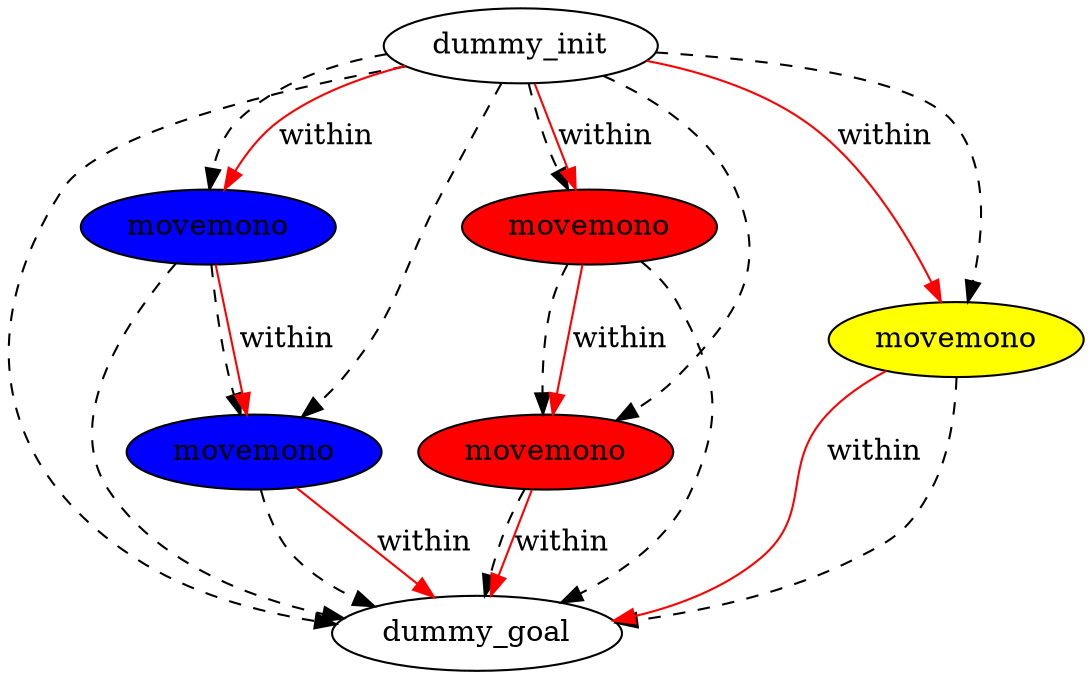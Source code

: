 digraph {
	"08edd1e3-31a0-932f-4c79-71ec9e9228e0" [label=dummy_init fillcolor=white style=filled]
	"751cc652-80fc-1f5d-23b7-6e4069007510" [label=dummy_goal fillcolor=white style=filled]
	"ea2df78b-2ff4-98cd-04ba-d7ba9e146912" [label=movemono fillcolor=blue style=filled]
	"24eae8ec-c73e-a2d4-b48d-4f4419e37617" [label=movemono fillcolor=red style=filled]
	"d5d9e0ca-c348-a936-d713-88fbbe91ed4e" [label=movemono fillcolor=red style=filled]
	"3df8d793-61ff-3ed9-3384-c6a4aba3a5ee" [label=movemono fillcolor=yellow style=filled]
	"861a9188-aa91-302f-5bc8-21129e1d7675" [label=movemono fillcolor=blue style=filled]
	"861a9188-aa91-302f-5bc8-21129e1d7675" -> "ea2df78b-2ff4-98cd-04ba-d7ba9e146912" [color=black style=dashed]
	"861a9188-aa91-302f-5bc8-21129e1d7675" -> "751cc652-80fc-1f5d-23b7-6e4069007510" [color=black style=dashed]
	"08edd1e3-31a0-932f-4c79-71ec9e9228e0" -> "d5d9e0ca-c348-a936-d713-88fbbe91ed4e" [color=black style=dashed]
	"ea2df78b-2ff4-98cd-04ba-d7ba9e146912" -> "751cc652-80fc-1f5d-23b7-6e4069007510" [color=black style=dashed]
	"08edd1e3-31a0-932f-4c79-71ec9e9228e0" -> "861a9188-aa91-302f-5bc8-21129e1d7675" [color=black style=dashed]
	"d5d9e0ca-c348-a936-d713-88fbbe91ed4e" -> "751cc652-80fc-1f5d-23b7-6e4069007510" [color=black style=dashed]
	"08edd1e3-31a0-932f-4c79-71ec9e9228e0" -> "ea2df78b-2ff4-98cd-04ba-d7ba9e146912" [color=black style=dashed]
	"08edd1e3-31a0-932f-4c79-71ec9e9228e0" -> "751cc652-80fc-1f5d-23b7-6e4069007510" [color=black style=dashed]
	"3df8d793-61ff-3ed9-3384-c6a4aba3a5ee" -> "751cc652-80fc-1f5d-23b7-6e4069007510" [color=black style=dashed]
	"24eae8ec-c73e-a2d4-b48d-4f4419e37617" -> "751cc652-80fc-1f5d-23b7-6e4069007510" [color=black style=dashed]
	"d5d9e0ca-c348-a936-d713-88fbbe91ed4e" -> "24eae8ec-c73e-a2d4-b48d-4f4419e37617" [color=black style=dashed]
	"08edd1e3-31a0-932f-4c79-71ec9e9228e0" -> "24eae8ec-c73e-a2d4-b48d-4f4419e37617" [color=black style=dashed]
	"08edd1e3-31a0-932f-4c79-71ec9e9228e0" -> "3df8d793-61ff-3ed9-3384-c6a4aba3a5ee" [color=black style=dashed]
	"ea2df78b-2ff4-98cd-04ba-d7ba9e146912" -> "751cc652-80fc-1f5d-23b7-6e4069007510" [label=within color=red]
	"24eae8ec-c73e-a2d4-b48d-4f4419e37617" -> "751cc652-80fc-1f5d-23b7-6e4069007510" [label=within color=red]
	"08edd1e3-31a0-932f-4c79-71ec9e9228e0" -> "3df8d793-61ff-3ed9-3384-c6a4aba3a5ee" [label=within color=red]
	"08edd1e3-31a0-932f-4c79-71ec9e9228e0" -> "861a9188-aa91-302f-5bc8-21129e1d7675" [label=within color=red]
	"d5d9e0ca-c348-a936-d713-88fbbe91ed4e" -> "24eae8ec-c73e-a2d4-b48d-4f4419e37617" [label=within color=red]
	"08edd1e3-31a0-932f-4c79-71ec9e9228e0" -> "d5d9e0ca-c348-a936-d713-88fbbe91ed4e" [label=within color=red]
	"861a9188-aa91-302f-5bc8-21129e1d7675" -> "ea2df78b-2ff4-98cd-04ba-d7ba9e146912" [label=within color=red]
	"3df8d793-61ff-3ed9-3384-c6a4aba3a5ee" -> "751cc652-80fc-1f5d-23b7-6e4069007510" [label=within color=red]
}
